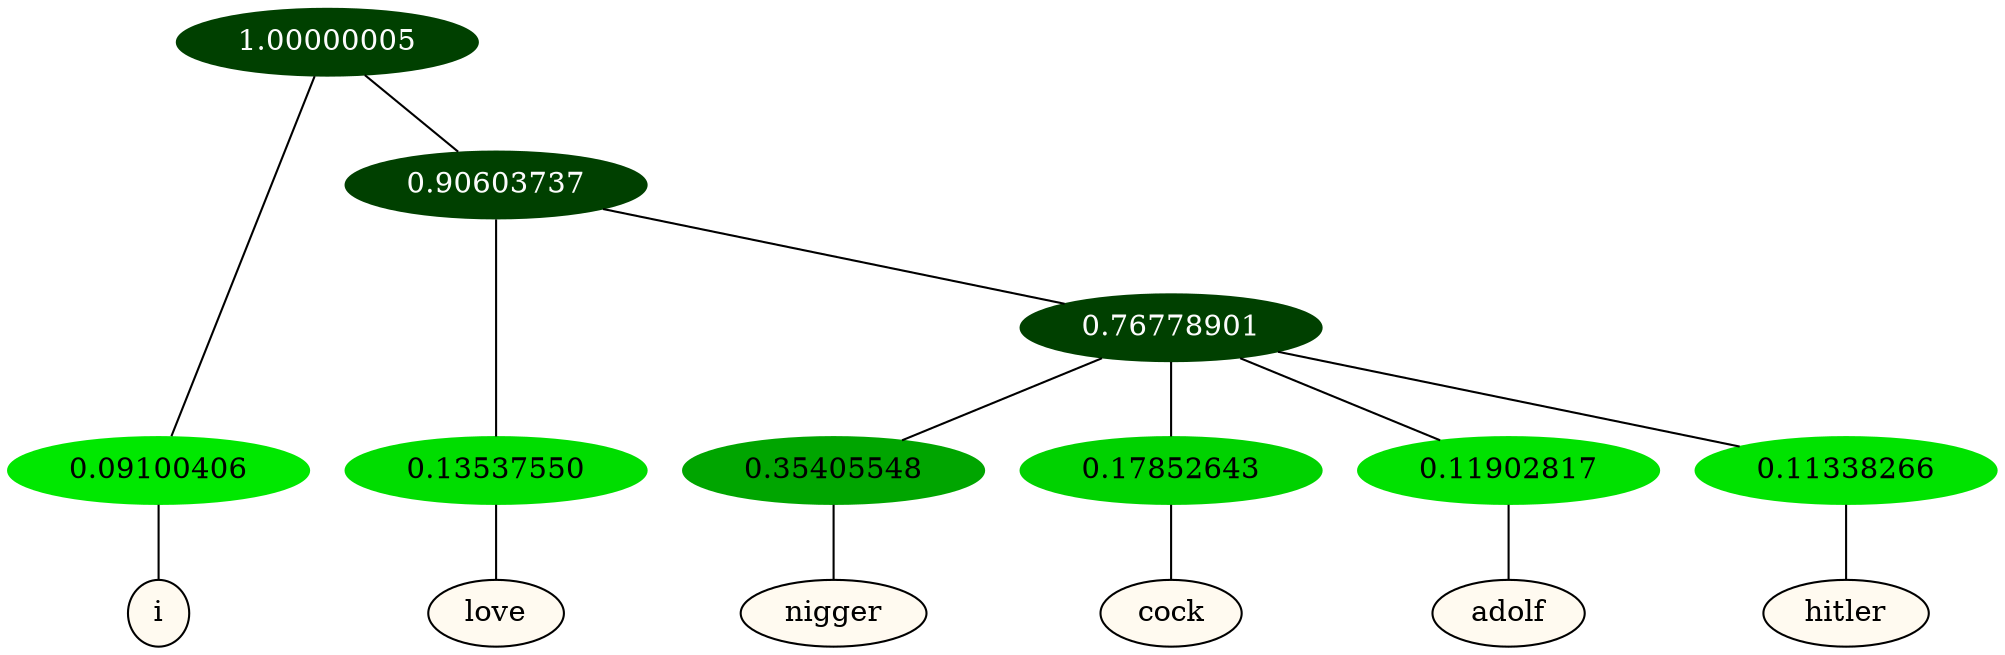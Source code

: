 graph {
	node [format=png height=0.15 nodesep=0.001 ordering=out overlap=prism overlap_scaling=0.01 ranksep=0.001 ratio=0.2 style=filled width=0.15]
	{
		rank=same
		a_w_1 [label=i color=black fillcolor=floralwhite style="filled,solid"]
		a_w_3 [label=love color=black fillcolor=floralwhite style="filled,solid"]
		a_w_5 [label=nigger color=black fillcolor=floralwhite style="filled,solid"]
		a_w_6 [label=cock color=black fillcolor=floralwhite style="filled,solid"]
		a_w_7 [label=adolf color=black fillcolor=floralwhite style="filled,solid"]
		a_w_8 [label=hitler color=black fillcolor=floralwhite style="filled,solid"]
	}
	a_n_1 -- a_w_1
	a_n_3 -- a_w_3
	a_n_5 -- a_w_5
	a_n_6 -- a_w_6
	a_n_7 -- a_w_7
	a_n_8 -- a_w_8
	{
		rank=same
		a_n_1 [label=0.09100406 color="0.334 1.000 0.909" fontcolor=black]
		a_n_3 [label=0.13537550 color="0.334 1.000 0.865" fontcolor=black]
		a_n_5 [label=0.35405548 color="0.334 1.000 0.646" fontcolor=black]
		a_n_6 [label=0.17852643 color="0.334 1.000 0.821" fontcolor=black]
		a_n_7 [label=0.11902817 color="0.334 1.000 0.881" fontcolor=black]
		a_n_8 [label=0.11338266 color="0.334 1.000 0.887" fontcolor=black]
	}
	a_n_0 [label=1.00000005 color="0.334 1.000 0.250" fontcolor=grey99]
	a_n_0 -- a_n_1
	a_n_2 [label=0.90603737 color="0.334 1.000 0.250" fontcolor=grey99]
	a_n_0 -- a_n_2
	a_n_2 -- a_n_3
	a_n_4 [label=0.76778901 color="0.334 1.000 0.250" fontcolor=grey99]
	a_n_2 -- a_n_4
	a_n_4 -- a_n_5
	a_n_4 -- a_n_6
	a_n_4 -- a_n_7
	a_n_4 -- a_n_8
}
